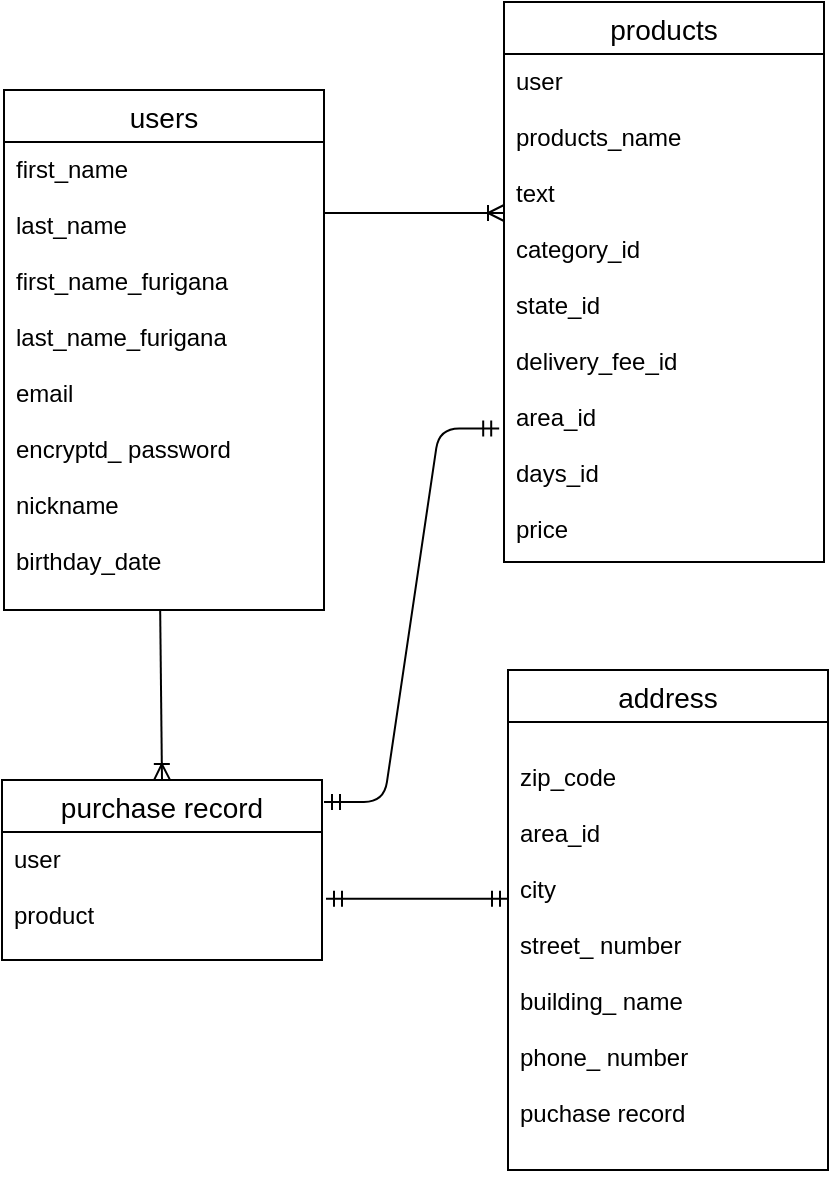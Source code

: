 <mxfile version="13.10.0" type="embed">
    <diagram id="k4KtDIAqs9XxSUxfN8hh" name="ページ1">
        <mxGraphModel dx="876" dy="686" grid="1" gridSize="10" guides="1" tooltips="1" connect="1" arrows="1" fold="1" page="1" pageScale="1" pageWidth="827" pageHeight="1169" math="0" shadow="0">
            <root>
                <mxCell id="0"/>
                <mxCell id="1" parent="0"/>
                <mxCell id="pGCqx2mr7sNg4LEyve4I-15" value="users" style="swimlane;fontStyle=0;childLayout=stackLayout;horizontal=1;startSize=26;horizontalStack=0;resizeParent=1;resizeParentMax=0;resizeLast=0;collapsible=1;marginBottom=0;align=center;fontSize=14;" vertex="1" parent="1">
                    <mxGeometry x="180" y="104" width="160" height="260" as="geometry"/>
                </mxCell>
                <mxCell id="pGCqx2mr7sNg4LEyve4I-17" value="first_name&#10;&#10;last_name&#10;&#10;first_name_furigana&#10;&#10;last_name_furigana&#10;&#10;email&#10;&#10;encryptd_ password&#10;&#10;nickname&#10;&#10;birthday_date" style="text;strokeColor=none;fillColor=none;spacingLeft=4;spacingRight=4;overflow=hidden;rotatable=0;points=[[0,0.5],[1,0.5]];portConstraint=eastwest;fontSize=12;labelBackgroundColor=none;fontColor=#000000;" vertex="1" parent="pGCqx2mr7sNg4LEyve4I-15">
                    <mxGeometry y="26" width="160" height="234" as="geometry"/>
                </mxCell>
                <mxCell id="pGCqx2mr7sNg4LEyve4I-34" value="products" style="swimlane;fontStyle=0;childLayout=stackLayout;horizontal=1;startSize=26;horizontalStack=0;resizeParent=1;resizeParentMax=0;resizeLast=0;collapsible=1;marginBottom=0;align=center;fontSize=14;" vertex="1" parent="1">
                    <mxGeometry x="430" y="60" width="160" height="280" as="geometry"/>
                </mxCell>
                <mxCell id="pGCqx2mr7sNg4LEyve4I-37" value="user&#10;&#10;products_name&#10;&#10;text&#10;&#10;category_id&#10;&#10;state_id&#10;&#10;delivery_fee_id&#10;&#10;area_id&#10;&#10;days_id&#10;&#10;price&#10;" style="text;strokeColor=none;fillColor=none;spacingLeft=4;spacingRight=4;overflow=hidden;rotatable=0;points=[[0,0.5],[1,0.5]];portConstraint=eastwest;fontSize=12;" vertex="1" parent="pGCqx2mr7sNg4LEyve4I-34">
                    <mxGeometry y="26" width="160" height="254" as="geometry"/>
                </mxCell>
                <mxCell id="pGCqx2mr7sNg4LEyve4I-38" value="" style="edgeStyle=entityRelationEdgeStyle;fontSize=12;html=1;endArrow=ERoneToMany;" edge="1" parent="1">
                    <mxGeometry width="100" height="100" relative="1" as="geometry">
                        <mxPoint x="340" y="165.5" as="sourcePoint"/>
                        <mxPoint x="430" y="165.5" as="targetPoint"/>
                    </mxGeometry>
                </mxCell>
                <mxCell id="pGCqx2mr7sNg4LEyve4I-39" value="purchase record" style="swimlane;fontStyle=0;childLayout=stackLayout;horizontal=1;startSize=26;horizontalStack=0;resizeParent=1;resizeParentMax=0;resizeLast=0;collapsible=1;marginBottom=0;align=center;fontSize=14;" vertex="1" parent="1">
                    <mxGeometry x="179" y="449" width="160" height="90" as="geometry"/>
                </mxCell>
                <mxCell id="pGCqx2mr7sNg4LEyve4I-41" value="user&#10;&#10;product&#10;" style="text;strokeColor=none;fillColor=none;spacingLeft=4;spacingRight=4;overflow=hidden;rotatable=0;points=[[0,0.5],[1,0.5]];portConstraint=eastwest;fontSize=12;" vertex="1" parent="pGCqx2mr7sNg4LEyve4I-39">
                    <mxGeometry y="26" width="160" height="64" as="geometry"/>
                </mxCell>
                <mxCell id="pGCqx2mr7sNg4LEyve4I-55" value="" style="fontSize=12;html=1;endArrow=ERoneToMany;entryX=0.5;entryY=0;entryDx=0;entryDy=0;exitX=0.488;exitY=0.998;exitDx=0;exitDy=0;exitPerimeter=0;" edge="1" parent="1" source="pGCqx2mr7sNg4LEyve4I-17" target="pGCqx2mr7sNg4LEyve4I-39">
                    <mxGeometry width="100" height="100" relative="1" as="geometry">
                        <mxPoint x="259" y="369" as="sourcePoint"/>
                        <mxPoint x="259.29" y="354" as="targetPoint"/>
                    </mxGeometry>
                </mxCell>
                <mxCell id="pGCqx2mr7sNg4LEyve4I-56" value="address" style="swimlane;fontStyle=0;childLayout=stackLayout;horizontal=1;startSize=26;horizontalStack=0;resizeParent=1;resizeParentMax=0;resizeLast=0;collapsible=1;marginBottom=0;align=center;fontSize=14;" vertex="1" parent="1">
                    <mxGeometry x="432" y="394" width="160" height="250" as="geometry"/>
                </mxCell>
                <mxCell id="pGCqx2mr7sNg4LEyve4I-57" value="&#10;zip_code&#10;&#10;area_id&#10;&#10;city&#10;&#10;street_ number&#10;&#10;building_ name&#10;&#10;phone_ number&#10;&#10;puchase record" style="text;strokeColor=none;fillColor=none;spacingLeft=4;spacingRight=4;overflow=hidden;rotatable=0;points=[[0,0.5],[1,0.5]];portConstraint=eastwest;fontSize=12;" vertex="1" parent="pGCqx2mr7sNg4LEyve4I-56">
                    <mxGeometry y="26" width="160" height="224" as="geometry"/>
                </mxCell>
                <mxCell id="pGCqx2mr7sNg4LEyve4I-62" value="" style="edgeStyle=entityRelationEdgeStyle;fontSize=12;html=1;endArrow=ERmandOne;startArrow=ERmandOne;strokeColor=#000000;rounded=0;" edge="1" parent="1">
                    <mxGeometry width="100" height="100" relative="1" as="geometry">
                        <mxPoint x="341" y="508.41" as="sourcePoint"/>
                        <mxPoint x="432" y="508.41" as="targetPoint"/>
                    </mxGeometry>
                </mxCell>
                <mxCell id="pGCqx2mr7sNg4LEyve4I-64" value="" style="edgeStyle=entityRelationEdgeStyle;fontSize=12;html=1;endArrow=ERmandOne;startArrow=ERmandOne;strokeColor=#000000;entryX=-0.015;entryY=0.737;entryDx=0;entryDy=0;entryPerimeter=0;" edge="1" parent="1" target="pGCqx2mr7sNg4LEyve4I-37">
                    <mxGeometry width="100" height="100" relative="1" as="geometry">
                        <mxPoint x="340" y="460" as="sourcePoint"/>
                        <mxPoint x="440" y="360" as="targetPoint"/>
                    </mxGeometry>
                </mxCell>
            </root>
        </mxGraphModel>
    </diagram>
</mxfile>